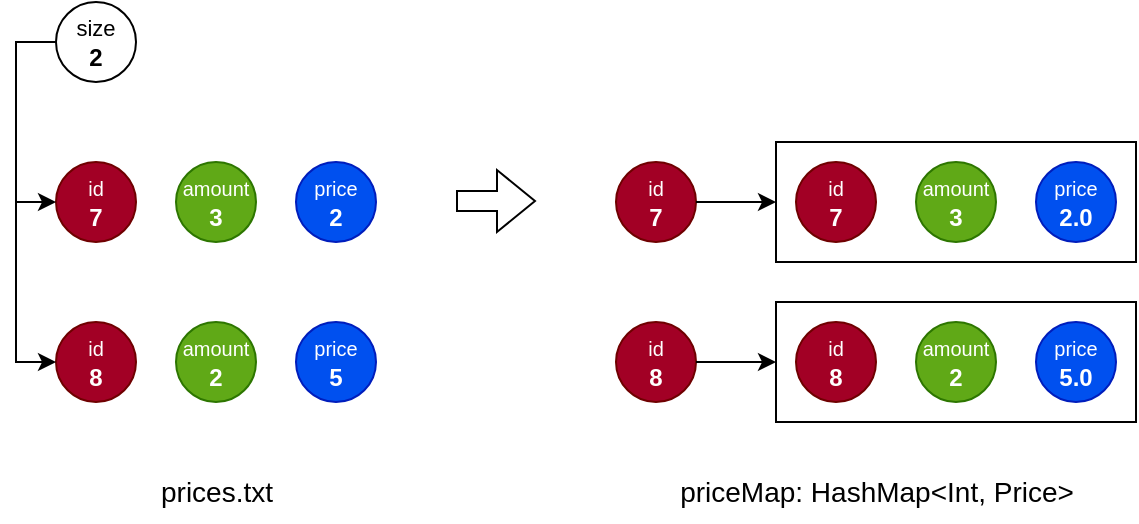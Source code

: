 <mxfile version="21.2.1" type="device" pages="4">
  <diagram name="data_price" id="ktuU488aBa58X60uyQGt">
    <mxGraphModel dx="1434" dy="782" grid="1" gridSize="10" guides="1" tooltips="1" connect="1" arrows="1" fold="1" page="1" pageScale="1" pageWidth="640" pageHeight="340" math="0" shadow="0">
      <root>
        <mxCell id="0" />
        <mxCell id="1" parent="0" />
        <mxCell id="d1JnCKLSdPA7jmVFw5RB-29" value="" style="shape=flexArrow;endArrow=classic;html=1;rounded=0;" parent="1" edge="1">
          <mxGeometry width="50" height="50" relative="1" as="geometry">
            <mxPoint x="260" y="139.5" as="sourcePoint" />
            <mxPoint x="300" y="139.5" as="targetPoint" />
          </mxGeometry>
        </mxCell>
        <mxCell id="d1JnCKLSdPA7jmVFw5RB-32" value="prices.txt" style="text;html=1;align=center;verticalAlign=middle;resizable=0;points=[];autosize=1;strokeColor=none;fillColor=none;fontSize=14;" parent="1" vertex="1">
          <mxGeometry x="100" y="270" width="80" height="30" as="geometry" />
        </mxCell>
        <mxCell id="d1JnCKLSdPA7jmVFw5RB-33" value="priceMap: HashMap&amp;lt;Int, Price&amp;gt;" style="text;html=1;align=center;verticalAlign=middle;resizable=0;points=[];autosize=1;strokeColor=none;fillColor=none;fontSize=14;" parent="1" vertex="1">
          <mxGeometry x="360" y="270" width="220" height="30" as="geometry" />
        </mxCell>
        <mxCell id="o7D54mXty5zAAWm323ZY-1" value="" style="group" parent="1" vertex="1" connectable="0">
          <mxGeometry x="60" y="40" width="160" height="200" as="geometry" />
        </mxCell>
        <mxCell id="d1JnCKLSdPA7jmVFw5RB-1" value="&lt;span style=&quot;font-weight: normal;&quot;&gt;&lt;font style=&quot;font-size: 11px;&quot;&gt;size&lt;/font&gt;&lt;/span&gt;&lt;br&gt;2" style="ellipse;whiteSpace=wrap;html=1;aspect=fixed;fontStyle=1" parent="o7D54mXty5zAAWm323ZY-1" vertex="1">
          <mxGeometry width="40" height="40" as="geometry" />
        </mxCell>
        <mxCell id="d1JnCKLSdPA7jmVFw5RB-2" value="&lt;span style=&quot;font-weight: normal;&quot;&gt;&lt;font style=&quot;font-size: 10px;&quot;&gt;id&lt;/font&gt;&lt;/span&gt;&lt;br&gt;7" style="ellipse;whiteSpace=wrap;html=1;aspect=fixed;fontStyle=1;fillColor=#a20025;fontColor=#ffffff;strokeColor=#6F0000;" parent="o7D54mXty5zAAWm323ZY-1" vertex="1">
          <mxGeometry y="80" width="40" height="40" as="geometry" />
        </mxCell>
        <mxCell id="d1JnCKLSdPA7jmVFw5RB-10" style="edgeStyle=orthogonalEdgeStyle;rounded=0;orthogonalLoop=1;jettySize=auto;html=1;exitX=0;exitY=0.5;exitDx=0;exitDy=0;entryX=0;entryY=0.5;entryDx=0;entryDy=0;" parent="o7D54mXty5zAAWm323ZY-1" source="d1JnCKLSdPA7jmVFw5RB-1" target="d1JnCKLSdPA7jmVFw5RB-2" edge="1">
          <mxGeometry relative="1" as="geometry" />
        </mxCell>
        <mxCell id="d1JnCKLSdPA7jmVFw5RB-3" value="&lt;span style=&quot;font-weight: normal;&quot;&gt;&lt;font style=&quot;font-size: 10px;&quot;&gt;amount&lt;/font&gt;&lt;/span&gt;&lt;br&gt;3" style="ellipse;whiteSpace=wrap;html=1;aspect=fixed;fontStyle=1;fillColor=#60a917;fontColor=#ffffff;strokeColor=#2D7600;" parent="o7D54mXty5zAAWm323ZY-1" vertex="1">
          <mxGeometry x="60" y="80" width="40" height="40" as="geometry" />
        </mxCell>
        <mxCell id="d1JnCKLSdPA7jmVFw5RB-4" value="&lt;font style=&quot;font-weight: normal; font-size: 10px;&quot;&gt;price&lt;/font&gt;&lt;br&gt;2" style="ellipse;whiteSpace=wrap;html=1;aspect=fixed;fontStyle=1;fillColor=#0050ef;fontColor=#ffffff;strokeColor=#001DBC;" parent="o7D54mXty5zAAWm323ZY-1" vertex="1">
          <mxGeometry x="120" y="80" width="40" height="40" as="geometry" />
        </mxCell>
        <mxCell id="d1JnCKLSdPA7jmVFw5RB-5" value="&lt;font style=&quot;font-weight: normal; font-size: 10px;&quot;&gt;id&lt;/font&gt;&lt;br&gt;8" style="ellipse;whiteSpace=wrap;html=1;aspect=fixed;fontStyle=1;fillColor=#a20025;fontColor=#ffffff;strokeColor=#6F0000;" parent="o7D54mXty5zAAWm323ZY-1" vertex="1">
          <mxGeometry y="160" width="40" height="40" as="geometry" />
        </mxCell>
        <mxCell id="d1JnCKLSdPA7jmVFw5RB-9" style="edgeStyle=orthogonalEdgeStyle;rounded=0;orthogonalLoop=1;jettySize=auto;html=1;exitX=0;exitY=0.5;exitDx=0;exitDy=0;entryX=0;entryY=0.5;entryDx=0;entryDy=0;" parent="o7D54mXty5zAAWm323ZY-1" source="d1JnCKLSdPA7jmVFw5RB-1" target="d1JnCKLSdPA7jmVFw5RB-5" edge="1">
          <mxGeometry relative="1" as="geometry" />
        </mxCell>
        <mxCell id="d1JnCKLSdPA7jmVFw5RB-6" value="&lt;font style=&quot;font-weight: normal; font-size: 10px;&quot;&gt;amount&lt;/font&gt;&lt;br&gt;2" style="ellipse;whiteSpace=wrap;html=1;aspect=fixed;fontStyle=1;fillColor=#60a917;fontColor=#ffffff;strokeColor=#2D7600;" parent="o7D54mXty5zAAWm323ZY-1" vertex="1">
          <mxGeometry x="60" y="160" width="40" height="40" as="geometry" />
        </mxCell>
        <mxCell id="d1JnCKLSdPA7jmVFw5RB-7" value="&lt;font style=&quot;font-weight: normal; font-size: 10px;&quot;&gt;price&lt;/font&gt;&lt;br&gt;5" style="ellipse;whiteSpace=wrap;html=1;aspect=fixed;fontStyle=1;fillColor=#0050ef;fontColor=#ffffff;strokeColor=#001DBC;" parent="o7D54mXty5zAAWm323ZY-1" vertex="1">
          <mxGeometry x="120" y="160" width="40" height="40" as="geometry" />
        </mxCell>
        <mxCell id="o7D54mXty5zAAWm323ZY-2" value="" style="group" parent="1" vertex="1" connectable="0">
          <mxGeometry x="340" y="110" width="260" height="140" as="geometry" />
        </mxCell>
        <mxCell id="d1JnCKLSdPA7jmVFw5RB-11" value="&lt;font style=&quot;font-weight: normal; font-size: 10px;&quot;&gt;id&lt;/font&gt;&lt;br&gt;7" style="ellipse;whiteSpace=wrap;html=1;aspect=fixed;fontStyle=1;fillColor=#a20025;fontColor=#ffffff;strokeColor=#6F0000;" parent="o7D54mXty5zAAWm323ZY-2" vertex="1">
          <mxGeometry y="10" width="40" height="40" as="geometry" />
        </mxCell>
        <mxCell id="d1JnCKLSdPA7jmVFw5RB-12" value="&lt;font style=&quot;font-weight: normal; font-size: 10px;&quot;&gt;id&lt;/font&gt;&lt;br&gt;8" style="ellipse;whiteSpace=wrap;html=1;aspect=fixed;fontStyle=1;fillColor=#a20025;fontColor=#ffffff;strokeColor=#6F0000;" parent="o7D54mXty5zAAWm323ZY-2" vertex="1">
          <mxGeometry y="90" width="40" height="40" as="geometry" />
        </mxCell>
        <mxCell id="d1JnCKLSdPA7jmVFw5RB-26" value="" style="group" parent="o7D54mXty5zAAWm323ZY-2" vertex="1" connectable="0">
          <mxGeometry x="80" width="180" height="60" as="geometry" />
        </mxCell>
        <mxCell id="d1JnCKLSdPA7jmVFw5RB-24" value="" style="rounded=0;whiteSpace=wrap;html=1;" parent="d1JnCKLSdPA7jmVFw5RB-26" vertex="1">
          <mxGeometry width="180" height="60" as="geometry" />
        </mxCell>
        <mxCell id="d1JnCKLSdPA7jmVFw5RB-13" value="&lt;font style=&quot;font-weight: normal; font-size: 10px;&quot;&gt;id&lt;/font&gt;&lt;br&gt;7" style="ellipse;whiteSpace=wrap;html=1;aspect=fixed;fontStyle=1;fillColor=#a20025;fontColor=#ffffff;strokeColor=#6F0000;" parent="d1JnCKLSdPA7jmVFw5RB-26" vertex="1">
          <mxGeometry x="10" y="10" width="40" height="40" as="geometry" />
        </mxCell>
        <mxCell id="d1JnCKLSdPA7jmVFw5RB-15" value="&lt;font style=&quot;font-weight: normal; font-size: 10px;&quot;&gt;amount&lt;/font&gt;&lt;br&gt;3" style="ellipse;whiteSpace=wrap;html=1;aspect=fixed;fontStyle=1;fillColor=#60a917;fontColor=#ffffff;strokeColor=#2D7600;" parent="d1JnCKLSdPA7jmVFw5RB-26" vertex="1">
          <mxGeometry x="70" y="10" width="40" height="40" as="geometry" />
        </mxCell>
        <mxCell id="d1JnCKLSdPA7jmVFw5RB-16" value="&lt;font style=&quot;font-weight: normal; font-size: 10px;&quot;&gt;price&lt;/font&gt;&lt;br&gt;2.0" style="ellipse;whiteSpace=wrap;html=1;aspect=fixed;fontStyle=1;fillColor=#0050ef;fontColor=#ffffff;strokeColor=#001DBC;" parent="d1JnCKLSdPA7jmVFw5RB-26" vertex="1">
          <mxGeometry x="130" y="10" width="40" height="40" as="geometry" />
        </mxCell>
        <mxCell id="d1JnCKLSdPA7jmVFw5RB-30" style="edgeStyle=orthogonalEdgeStyle;rounded=0;orthogonalLoop=1;jettySize=auto;html=1;exitX=1;exitY=0.5;exitDx=0;exitDy=0;entryX=0;entryY=0.5;entryDx=0;entryDy=0;" parent="o7D54mXty5zAAWm323ZY-2" source="d1JnCKLSdPA7jmVFw5RB-11" target="d1JnCKLSdPA7jmVFw5RB-24" edge="1">
          <mxGeometry relative="1" as="geometry" />
        </mxCell>
        <mxCell id="d1JnCKLSdPA7jmVFw5RB-27" value="" style="group" parent="o7D54mXty5zAAWm323ZY-2" vertex="1" connectable="0">
          <mxGeometry x="80" y="80" width="180" height="60" as="geometry" />
        </mxCell>
        <mxCell id="d1JnCKLSdPA7jmVFw5RB-25" value="" style="rounded=0;whiteSpace=wrap;html=1;" parent="d1JnCKLSdPA7jmVFw5RB-27" vertex="1">
          <mxGeometry width="180" height="60" as="geometry" />
        </mxCell>
        <mxCell id="d1JnCKLSdPA7jmVFw5RB-14" value="&lt;font style=&quot;font-weight: normal; font-size: 10px;&quot;&gt;id&lt;/font&gt;&lt;br&gt;8" style="ellipse;whiteSpace=wrap;html=1;aspect=fixed;fontStyle=1;fillColor=#a20025;fontColor=#ffffff;strokeColor=#6F0000;" parent="d1JnCKLSdPA7jmVFw5RB-27" vertex="1">
          <mxGeometry x="10" y="10" width="40" height="40" as="geometry" />
        </mxCell>
        <mxCell id="d1JnCKLSdPA7jmVFw5RB-17" value="&lt;font style=&quot;font-weight: normal; font-size: 10px;&quot;&gt;amount&lt;/font&gt;&lt;br&gt;2" style="ellipse;whiteSpace=wrap;html=1;aspect=fixed;fontStyle=1;fillColor=#60a917;fontColor=#ffffff;strokeColor=#2D7600;" parent="d1JnCKLSdPA7jmVFw5RB-27" vertex="1">
          <mxGeometry x="70" y="10" width="40" height="40" as="geometry" />
        </mxCell>
        <mxCell id="d1JnCKLSdPA7jmVFw5RB-18" value="&lt;font style=&quot;font-weight: normal; font-size: 10px;&quot;&gt;price&lt;/font&gt;&lt;br&gt;5.0" style="ellipse;whiteSpace=wrap;html=1;aspect=fixed;fontStyle=1;fillColor=#0050ef;fontColor=#ffffff;strokeColor=#001DBC;" parent="d1JnCKLSdPA7jmVFw5RB-27" vertex="1">
          <mxGeometry x="130" y="10" width="40" height="40" as="geometry" />
        </mxCell>
        <mxCell id="d1JnCKLSdPA7jmVFw5RB-31" style="edgeStyle=orthogonalEdgeStyle;rounded=0;orthogonalLoop=1;jettySize=auto;html=1;exitX=1;exitY=0.5;exitDx=0;exitDy=0;entryX=0;entryY=0.5;entryDx=0;entryDy=0;" parent="o7D54mXty5zAAWm323ZY-2" source="d1JnCKLSdPA7jmVFw5RB-12" target="d1JnCKLSdPA7jmVFw5RB-25" edge="1">
          <mxGeometry relative="1" as="geometry" />
        </mxCell>
      </root>
    </mxGraphModel>
  </diagram>
  <diagram name="data_promotion" id="5gNw0e3fO2MTQNwztsor">
    <mxGraphModel dx="1434" dy="782" grid="1" gridSize="10" guides="1" tooltips="1" connect="1" arrows="1" fold="1" page="1" pageScale="1" pageWidth="960" pageHeight="390" math="0" shadow="0">
      <root>
        <mxCell id="ZXGNAjsmb9mcJ5op5P8p-0" />
        <mxCell id="ZXGNAjsmb9mcJ5op5P8p-1" parent="ZXGNAjsmb9mcJ5op5P8p-0" />
        <mxCell id="ZXGNAjsmb9mcJ5op5P8p-2" value="" style="shape=flexArrow;endArrow=classic;html=1;rounded=0;" parent="ZXGNAjsmb9mcJ5op5P8p-1" edge="1">
          <mxGeometry width="50" height="50" relative="1" as="geometry">
            <mxPoint x="440" y="159.66" as="sourcePoint" />
            <mxPoint x="480" y="159.66" as="targetPoint" />
          </mxGeometry>
        </mxCell>
        <mxCell id="ZXGNAjsmb9mcJ5op5P8p-3" value="promotions.txt" style="text;html=1;align=center;verticalAlign=middle;resizable=0;points=[];autosize=1;strokeColor=none;fillColor=none;fontSize=14;" parent="ZXGNAjsmb9mcJ5op5P8p-1" vertex="1">
          <mxGeometry x="175" y="320" width="110" height="30" as="geometry" />
        </mxCell>
        <mxCell id="ZXGNAjsmb9mcJ5op5P8p-4" value="promotionMultimap: TreeMultimap&amp;lt;Double, Promotion&amp;gt;" style="text;html=1;align=center;verticalAlign=middle;resizable=0;points=[];autosize=1;strokeColor=none;fillColor=none;fontSize=14;" parent="ZXGNAjsmb9mcJ5op5P8p-1" vertex="1">
          <mxGeometry x="535" y="320" width="370" height="30" as="geometry" />
        </mxCell>
        <mxCell id="mmqLgXHeIvK3jUwNKQD5-0" value="" style="group" parent="ZXGNAjsmb9mcJ5op5P8p-1" vertex="1" connectable="0">
          <mxGeometry x="60" y="40" width="340" height="240" as="geometry" />
        </mxCell>
        <mxCell id="ZXGNAjsmb9mcJ5op5P8p-6" value="&lt;span style=&quot;font-weight: normal;&quot;&gt;&lt;font style=&quot;font-size: 10px;&quot;&gt;size&lt;/font&gt;&lt;/span&gt;&lt;br&gt;2" style="ellipse;whiteSpace=wrap;html=1;aspect=fixed;fontStyle=1" parent="mmqLgXHeIvK3jUwNKQD5-0" vertex="1">
          <mxGeometry width="40" height="40" as="geometry" />
        </mxCell>
        <mxCell id="ZXGNAjsmb9mcJ5op5P8p-7" value="&lt;span style=&quot;font-weight: 400;&quot;&gt;&lt;font style=&quot;font-size: 10px;&quot;&gt;size&lt;/font&gt;&lt;/span&gt;&lt;br&gt;1" style="ellipse;whiteSpace=wrap;html=1;aspect=fixed;fontStyle=1" parent="mmqLgXHeIvK3jUwNKQD5-0" vertex="1">
          <mxGeometry y="100" width="40" height="40" as="geometry" />
        </mxCell>
        <mxCell id="ZXGNAjsmb9mcJ5op5P8p-8" style="edgeStyle=orthogonalEdgeStyle;rounded=0;orthogonalLoop=1;jettySize=auto;html=1;exitX=0;exitY=0.5;exitDx=0;exitDy=0;entryX=0;entryY=0.5;entryDx=0;entryDy=0;" parent="mmqLgXHeIvK3jUwNKQD5-0" source="ZXGNAjsmb9mcJ5op5P8p-6" target="ZXGNAjsmb9mcJ5op5P8p-7" edge="1">
          <mxGeometry relative="1" as="geometry" />
        </mxCell>
        <mxCell id="ZXGNAjsmb9mcJ5op5P8p-9" value="&lt;span style=&quot;font-weight: normal;&quot;&gt;&lt;font style=&quot;font-size: 10px;&quot;&gt;id&lt;/font&gt;&lt;/span&gt;&lt;br&gt;7" style="ellipse;whiteSpace=wrap;html=1;aspect=fixed;fontStyle=1;fillColor=#a20025;fontColor=#ffffff;strokeColor=#6F0000;" parent="mmqLgXHeIvK3jUwNKQD5-0" vertex="1">
          <mxGeometry x="60" y="100" width="40" height="40" as="geometry" />
        </mxCell>
        <mxCell id="18ElgGx3Zl_cGFaviyh4-3" style="edgeStyle=orthogonalEdgeStyle;rounded=0;orthogonalLoop=1;jettySize=auto;html=1;exitX=0.5;exitY=0;exitDx=0;exitDy=0;entryX=0.5;entryY=0;entryDx=0;entryDy=0;" parent="mmqLgXHeIvK3jUwNKQD5-0" source="ZXGNAjsmb9mcJ5op5P8p-7" target="ZXGNAjsmb9mcJ5op5P8p-9" edge="1">
          <mxGeometry relative="1" as="geometry">
            <Array as="points">
              <mxPoint x="20" y="60" />
              <mxPoint x="110" y="60" />
              <mxPoint x="110" y="80" />
              <mxPoint x="80" y="80" />
            </Array>
          </mxGeometry>
        </mxCell>
        <mxCell id="ZXGNAjsmb9mcJ5op5P8p-10" value="&lt;font style=&quot;font-weight: normal; font-size: 10px;&quot;&gt;amount&lt;/font&gt;&lt;br&gt;3" style="ellipse;whiteSpace=wrap;html=1;aspect=fixed;fontStyle=1;fillColor=#60a917;fontColor=#ffffff;strokeColor=#2D7600;" parent="mmqLgXHeIvK3jUwNKQD5-0" vertex="1">
          <mxGeometry x="120" y="100" width="40" height="40" as="geometry" />
        </mxCell>
        <mxCell id="ZXGNAjsmb9mcJ5op5P8p-11" value="&lt;span style=&quot;font-weight: normal;&quot;&gt;&lt;font style=&quot;font-size: 10px;&quot;&gt;size&lt;/font&gt;&lt;/span&gt;&lt;br&gt;2" style="ellipse;whiteSpace=wrap;html=1;aspect=fixed;fontStyle=1" parent="mmqLgXHeIvK3jUwNKQD5-0" vertex="1">
          <mxGeometry y="200" width="40" height="40" as="geometry" />
        </mxCell>
        <mxCell id="18ElgGx3Zl_cGFaviyh4-4" style="edgeStyle=orthogonalEdgeStyle;rounded=0;orthogonalLoop=1;jettySize=auto;html=1;exitX=0.5;exitY=0;exitDx=0;exitDy=0;entryX=0.5;entryY=0;entryDx=0;entryDy=0;" parent="mmqLgXHeIvK3jUwNKQD5-0" source="ZXGNAjsmb9mcJ5op5P8p-7" target="ZXGNAjsmb9mcJ5op5P8p-10" edge="1">
          <mxGeometry relative="1" as="geometry">
            <Array as="points">
              <mxPoint x="20" y="60" />
              <mxPoint x="110" y="60" />
              <mxPoint x="110" y="80" />
              <mxPoint x="140" y="80" />
            </Array>
          </mxGeometry>
        </mxCell>
        <mxCell id="ZXGNAjsmb9mcJ5op5P8p-12" style="edgeStyle=orthogonalEdgeStyle;rounded=0;orthogonalLoop=1;jettySize=auto;html=1;exitX=0;exitY=0.5;exitDx=0;exitDy=0;entryX=0;entryY=0.5;entryDx=0;entryDy=0;" parent="mmqLgXHeIvK3jUwNKQD5-0" source="ZXGNAjsmb9mcJ5op5P8p-6" target="ZXGNAjsmb9mcJ5op5P8p-11" edge="1">
          <mxGeometry relative="1" as="geometry" />
        </mxCell>
        <mxCell id="ZXGNAjsmb9mcJ5op5P8p-13" value="&lt;font style=&quot;font-weight: normal; font-size: 10px;&quot;&gt;id&lt;/font&gt;&lt;br&gt;7" style="ellipse;whiteSpace=wrap;html=1;aspect=fixed;fontStyle=1;fillColor=#a20025;fontColor=#ffffff;strokeColor=#6F0000;" parent="mmqLgXHeIvK3jUwNKQD5-0" vertex="1">
          <mxGeometry x="60" y="200" width="40" height="40" as="geometry" />
        </mxCell>
        <mxCell id="36zZFPOLEqC7FODNwq5A-3" style="edgeStyle=orthogonalEdgeStyle;rounded=0;orthogonalLoop=1;jettySize=auto;html=1;exitX=0.5;exitY=0;exitDx=0;exitDy=0;entryX=0.5;entryY=0;entryDx=0;entryDy=0;" parent="mmqLgXHeIvK3jUwNKQD5-0" source="ZXGNAjsmb9mcJ5op5P8p-11" target="ZXGNAjsmb9mcJ5op5P8p-13" edge="1">
          <mxGeometry relative="1" as="geometry">
            <Array as="points">
              <mxPoint x="20" y="160" />
              <mxPoint x="110" y="160" />
              <mxPoint x="110" y="180" />
              <mxPoint x="80" y="180" />
            </Array>
          </mxGeometry>
        </mxCell>
        <mxCell id="ZXGNAjsmb9mcJ5op5P8p-14" value="&lt;font style=&quot;font-weight: normal; font-size: 10px;&quot;&gt;amount&lt;/font&gt;&lt;br&gt;1" style="ellipse;whiteSpace=wrap;html=1;aspect=fixed;fontStyle=1;fillColor=#60a917;fontColor=#ffffff;strokeColor=#2D7600;" parent="mmqLgXHeIvK3jUwNKQD5-0" vertex="1">
          <mxGeometry x="120" y="200" width="40" height="40" as="geometry" />
        </mxCell>
        <mxCell id="36zZFPOLEqC7FODNwq5A-4" style="edgeStyle=orthogonalEdgeStyle;rounded=0;orthogonalLoop=1;jettySize=auto;html=1;exitX=0.5;exitY=0;exitDx=0;exitDy=0;entryX=0.5;entryY=0;entryDx=0;entryDy=0;" parent="mmqLgXHeIvK3jUwNKQD5-0" source="ZXGNAjsmb9mcJ5op5P8p-11" target="ZXGNAjsmb9mcJ5op5P8p-14" edge="1">
          <mxGeometry relative="1" as="geometry">
            <Array as="points">
              <mxPoint x="20" y="160" />
              <mxPoint x="110" y="160" />
              <mxPoint x="110" y="180" />
              <mxPoint x="140" y="180" />
            </Array>
          </mxGeometry>
        </mxCell>
        <mxCell id="18ElgGx3Zl_cGFaviyh4-0" value="&lt;span style=&quot;font-weight: 400;&quot;&gt;&lt;font style=&quot;font-size: 10px;&quot;&gt;price&lt;/font&gt;&lt;/span&gt;&lt;br&gt;5" style="ellipse;whiteSpace=wrap;html=1;aspect=fixed;fontStyle=1;fillColor=#0050ef;fontColor=#ffffff;strokeColor=#001DBC;" parent="mmqLgXHeIvK3jUwNKQD5-0" vertex="1">
          <mxGeometry x="180" y="100" width="40" height="40" as="geometry" />
        </mxCell>
        <mxCell id="36zZFPOLEqC7FODNwq5A-0" value="&lt;font style=&quot;font-weight: normal; font-size: 10px;&quot;&gt;id&lt;/font&gt;&lt;br&gt;8" style="ellipse;whiteSpace=wrap;html=1;aspect=fixed;fontStyle=1;fillColor=#a20025;fontColor=#ffffff;strokeColor=#6F0000;" parent="mmqLgXHeIvK3jUwNKQD5-0" vertex="1">
          <mxGeometry x="180" y="200" width="40" height="40" as="geometry" />
        </mxCell>
        <mxCell id="36zZFPOLEqC7FODNwq5A-1" value="&lt;font style=&quot;font-weight: normal; font-size: 10px;&quot;&gt;amount&lt;/font&gt;&lt;br&gt;2" style="ellipse;whiteSpace=wrap;html=1;aspect=fixed;fontStyle=1;fillColor=#60a917;fontColor=#ffffff;strokeColor=#2D7600;" parent="mmqLgXHeIvK3jUwNKQD5-0" vertex="1">
          <mxGeometry x="240" y="200" width="40" height="40" as="geometry" />
        </mxCell>
        <mxCell id="36zZFPOLEqC7FODNwq5A-2" value="&lt;span style=&quot;font-weight: 400;&quot;&gt;&lt;font style=&quot;font-size: 10px;&quot;&gt;price&lt;/font&gt;&lt;/span&gt;&lt;br&gt;10" style="ellipse;whiteSpace=wrap;html=1;aspect=fixed;fontStyle=1;fillColor=#0050ef;fontColor=#ffffff;strokeColor=#001DBC;" parent="mmqLgXHeIvK3jUwNKQD5-0" vertex="1">
          <mxGeometry x="300" y="200" width="40" height="40" as="geometry" />
        </mxCell>
        <mxCell id="36zZFPOLEqC7FODNwq5A-5" style="edgeStyle=orthogonalEdgeStyle;rounded=0;orthogonalLoop=1;jettySize=auto;html=1;exitX=0.5;exitY=0;exitDx=0;exitDy=0;entryX=0.5;entryY=0;entryDx=0;entryDy=0;" parent="mmqLgXHeIvK3jUwNKQD5-0" source="ZXGNAjsmb9mcJ5op5P8p-11" target="36zZFPOLEqC7FODNwq5A-0" edge="1">
          <mxGeometry relative="1" as="geometry">
            <Array as="points">
              <mxPoint x="20" y="160" />
              <mxPoint x="230" y="160" />
              <mxPoint x="230" y="180" />
              <mxPoint x="200" y="180" />
            </Array>
          </mxGeometry>
        </mxCell>
        <mxCell id="36zZFPOLEqC7FODNwq5A-6" style="edgeStyle=orthogonalEdgeStyle;rounded=0;orthogonalLoop=1;jettySize=auto;html=1;exitX=0.5;exitY=0;exitDx=0;exitDy=0;entryX=0.5;entryY=0;entryDx=0;entryDy=0;" parent="mmqLgXHeIvK3jUwNKQD5-0" source="ZXGNAjsmb9mcJ5op5P8p-11" target="36zZFPOLEqC7FODNwq5A-1" edge="1">
          <mxGeometry relative="1" as="geometry">
            <Array as="points">
              <mxPoint x="20" y="160" />
              <mxPoint x="230" y="160" />
              <mxPoint x="230" y="180" />
              <mxPoint x="260" y="180" />
            </Array>
          </mxGeometry>
        </mxCell>
        <mxCell id="ZXGNAjsmb9mcJ5op5P8p-16" value="&lt;font style=&quot;font-weight: normal; font-size: 10px;&quot;&gt;saving&lt;/font&gt;&lt;br&gt;1.0" style="ellipse;whiteSpace=wrap;html=1;aspect=fixed;fontStyle=1" parent="ZXGNAjsmb9mcJ5op5P8p-1" vertex="1">
          <mxGeometry x="520" y="140" width="40" height="40" as="geometry" />
        </mxCell>
        <mxCell id="8q19BwI4eLJzkk525Oy5-0" value="&lt;font style=&quot;font-weight: normal; font-size: 10px;&quot;&gt;saving&lt;/font&gt;&lt;br&gt;2.0" style="ellipse;whiteSpace=wrap;html=1;aspect=fixed;fontStyle=1" parent="ZXGNAjsmb9mcJ5op5P8p-1" vertex="1">
          <mxGeometry x="520" y="240" width="40" height="40" as="geometry" />
        </mxCell>
        <mxCell id="An-kihJcrn35ckypVXe--0" value="" style="group" parent="ZXGNAjsmb9mcJ5op5P8p-1" vertex="1" connectable="0">
          <mxGeometry x="600" y="220" width="320" height="80" as="geometry" />
        </mxCell>
        <mxCell id="8q19BwI4eLJzkk525Oy5-2" value="" style="rounded=0;whiteSpace=wrap;html=1;" parent="An-kihJcrn35ckypVXe--0" vertex="1">
          <mxGeometry width="320" height="80" as="geometry" />
        </mxCell>
        <mxCell id="k2IO9pV1wc7tD20upI9n-4" value="" style="group" parent="An-kihJcrn35ckypVXe--0" vertex="1" connectable="0">
          <mxGeometry x="10" y="10" width="110" height="60" as="geometry" />
        </mxCell>
        <mxCell id="ZXGNAjsmb9mcJ5op5P8p-25" value="" style="rounded=0;whiteSpace=wrap;html=1;" parent="k2IO9pV1wc7tD20upI9n-4" vertex="1">
          <mxGeometry width="110" height="60" as="geometry" />
        </mxCell>
        <mxCell id="TpoTvroqVTLptIDHcX7W-0" value="&lt;font style=&quot;font-weight: normal; font-size: 10px;&quot;&gt;id&lt;/font&gt;&lt;br&gt;7" style="ellipse;whiteSpace=wrap;html=1;aspect=fixed;fontStyle=1;fillColor=#a20025;fontColor=#ffffff;strokeColor=#6F0000;" parent="k2IO9pV1wc7tD20upI9n-4" vertex="1">
          <mxGeometry x="10" y="10" width="40" height="40" as="geometry" />
        </mxCell>
        <mxCell id="TpoTvroqVTLptIDHcX7W-1" value="&lt;font style=&quot;font-weight: normal; font-size: 10px;&quot;&gt;amount&lt;/font&gt;&lt;br&gt;1" style="ellipse;whiteSpace=wrap;html=1;aspect=fixed;fontStyle=1;fillColor=#60a917;fontColor=#ffffff;strokeColor=#2D7600;" parent="k2IO9pV1wc7tD20upI9n-4" vertex="1">
          <mxGeometry x="60" y="10" width="40" height="40" as="geometry" />
        </mxCell>
        <mxCell id="k2IO9pV1wc7tD20upI9n-5" value="" style="group" parent="An-kihJcrn35ckypVXe--0" vertex="1" connectable="0">
          <mxGeometry x="140" y="10" width="110" height="60" as="geometry" />
        </mxCell>
        <mxCell id="k2IO9pV1wc7tD20upI9n-6" value="" style="rounded=0;whiteSpace=wrap;html=1;" parent="k2IO9pV1wc7tD20upI9n-5" vertex="1">
          <mxGeometry width="110" height="60" as="geometry" />
        </mxCell>
        <mxCell id="k2IO9pV1wc7tD20upI9n-7" value="&lt;font style=&quot;font-weight: normal; font-size: 10px;&quot;&gt;id&lt;/font&gt;&lt;br&gt;8" style="ellipse;whiteSpace=wrap;html=1;aspect=fixed;fontStyle=1;fillColor=#a20025;fontColor=#ffffff;strokeColor=#6F0000;" parent="k2IO9pV1wc7tD20upI9n-5" vertex="1">
          <mxGeometry x="10" y="10" width="40" height="40" as="geometry" />
        </mxCell>
        <mxCell id="k2IO9pV1wc7tD20upI9n-8" value="&lt;font style=&quot;font-weight: normal; font-size: 10px;&quot;&gt;amount&lt;/font&gt;&lt;br&gt;2" style="ellipse;whiteSpace=wrap;html=1;aspect=fixed;fontStyle=1;fillColor=#60a917;fontColor=#ffffff;strokeColor=#2D7600;" parent="k2IO9pV1wc7tD20upI9n-5" vertex="1">
          <mxGeometry x="60" y="10" width="40" height="40" as="geometry" />
        </mxCell>
        <mxCell id="k2IO9pV1wc7tD20upI9n-10" style="edgeStyle=orthogonalEdgeStyle;rounded=0;orthogonalLoop=1;jettySize=auto;html=1;exitX=1;exitY=0.5;exitDx=0;exitDy=0;entryX=0;entryY=0.5;entryDx=0;entryDy=0;" parent="An-kihJcrn35ckypVXe--0" source="ZXGNAjsmb9mcJ5op5P8p-25" target="k2IO9pV1wc7tD20upI9n-6" edge="1">
          <mxGeometry relative="1" as="geometry" />
        </mxCell>
        <mxCell id="8q19BwI4eLJzkk525Oy5-6" value="&lt;font style=&quot;font-weight: normal; font-size: 10px;&quot;&gt;price&lt;/font&gt;&lt;br&gt;10.0" style="ellipse;whiteSpace=wrap;html=1;aspect=fixed;fontStyle=1;fillColor=#0050ef;fontColor=#ffffff;strokeColor=#001DBC;" parent="An-kihJcrn35ckypVXe--0" vertex="1">
          <mxGeometry x="270" y="20" width="40" height="40" as="geometry" />
        </mxCell>
        <mxCell id="An-kihJcrn35ckypVXe--1" style="edgeStyle=orthogonalEdgeStyle;rounded=0;orthogonalLoop=1;jettySize=auto;html=1;exitX=1;exitY=0.5;exitDx=0;exitDy=0;entryX=0;entryY=0.5;entryDx=0;entryDy=0;" parent="ZXGNAjsmb9mcJ5op5P8p-1" source="8q19BwI4eLJzkk525Oy5-0" target="8q19BwI4eLJzkk525Oy5-2" edge="1">
          <mxGeometry relative="1" as="geometry" />
        </mxCell>
        <mxCell id="An-kihJcrn35ckypVXe--3" value="" style="group" parent="ZXGNAjsmb9mcJ5op5P8p-1" vertex="1" connectable="0">
          <mxGeometry x="600" y="120" width="320" height="80" as="geometry" />
        </mxCell>
        <mxCell id="An-kihJcrn35ckypVXe--4" value="" style="rounded=0;whiteSpace=wrap;html=1;" parent="An-kihJcrn35ckypVXe--3" vertex="1">
          <mxGeometry width="320" height="80" as="geometry" />
        </mxCell>
        <mxCell id="An-kihJcrn35ckypVXe--5" value="" style="group" parent="An-kihJcrn35ckypVXe--3" vertex="1" connectable="0">
          <mxGeometry x="10" y="10" width="110" height="60" as="geometry" />
        </mxCell>
        <mxCell id="An-kihJcrn35ckypVXe--6" value="" style="rounded=0;whiteSpace=wrap;html=1;" parent="An-kihJcrn35ckypVXe--5" vertex="1">
          <mxGeometry width="110" height="60" as="geometry" />
        </mxCell>
        <mxCell id="An-kihJcrn35ckypVXe--7" value="&lt;font style=&quot;font-weight: normal; font-size: 10px;&quot;&gt;id&lt;/font&gt;&lt;br&gt;7" style="ellipse;whiteSpace=wrap;html=1;aspect=fixed;fontStyle=1;fillColor=#a20025;fontColor=#ffffff;strokeColor=#6F0000;" parent="An-kihJcrn35ckypVXe--5" vertex="1">
          <mxGeometry x="10" y="10" width="40" height="40" as="geometry" />
        </mxCell>
        <mxCell id="An-kihJcrn35ckypVXe--8" value="&lt;font style=&quot;font-weight: normal; font-size: 10px;&quot;&gt;amount&lt;/font&gt;&lt;br&gt;3" style="ellipse;whiteSpace=wrap;html=1;aspect=fixed;fontStyle=1;fillColor=#60a917;fontColor=#ffffff;strokeColor=#2D7600;" parent="An-kihJcrn35ckypVXe--5" vertex="1">
          <mxGeometry x="60" y="10" width="40" height="40" as="geometry" />
        </mxCell>
        <mxCell id="An-kihJcrn35ckypVXe--14" value="&lt;font style=&quot;font-weight: normal; font-size: 10px;&quot;&gt;price&lt;/font&gt;&lt;br&gt;5.0" style="ellipse;whiteSpace=wrap;html=1;aspect=fixed;fontStyle=1;fillColor=#0050ef;fontColor=#ffffff;strokeColor=#001DBC;" parent="An-kihJcrn35ckypVXe--3" vertex="1">
          <mxGeometry x="270" y="20" width="40" height="40" as="geometry" />
        </mxCell>
        <mxCell id="ATVVfoowkvey0O51eHtS-0" style="edgeStyle=orthogonalEdgeStyle;rounded=0;orthogonalLoop=1;jettySize=auto;html=1;exitX=1;exitY=0.5;exitDx=0;exitDy=0;entryX=0;entryY=0.5;entryDx=0;entryDy=0;" parent="ZXGNAjsmb9mcJ5op5P8p-1" source="ZXGNAjsmb9mcJ5op5P8p-16" target="An-kihJcrn35ckypVXe--4" edge="1">
          <mxGeometry relative="1" as="geometry" />
        </mxCell>
        <mxCell id="3_8yuCNDH6JI5b8XOVMx-1" value="(3x2.0) - 5.0 =&lt;br&gt;(6.0) - 5.0 =" style="text;html=1;align=right;verticalAlign=middle;resizable=0;points=[];autosize=1;strokeColor=none;fillColor=none;fontSize=11;" parent="ZXGNAjsmb9mcJ5op5P8p-1" vertex="1">
          <mxGeometry x="470" y="100" width="90" height="40" as="geometry" />
        </mxCell>
        <mxCell id="3_8yuCNDH6JI5b8XOVMx-3" value="(1x2.0 + 2x5.0) - 10.0 =&lt;br&gt;(2.0 + 10.0) - 10.0 =" style="text;html=1;align=right;verticalAlign=middle;resizable=0;points=[];autosize=1;strokeColor=none;fillColor=none;fontSize=11;" parent="ZXGNAjsmb9mcJ5op5P8p-1" vertex="1">
          <mxGeometry x="420" y="200" width="140" height="40" as="geometry" />
        </mxCell>
      </root>
    </mxGraphModel>
  </diagram>
  <diagram name="algo_greedy" id="ShA64PbuUUFWpbki7htN">
    <mxGraphModel dx="1434" dy="782" grid="1" gridSize="10" guides="1" tooltips="1" connect="1" arrows="1" fold="1" page="1" pageScale="1" pageWidth="340" pageHeight="480" math="0" shadow="0">
      <root>
        <mxCell id="kW1B54EnBhv2tybxuVK7-0" />
        <mxCell id="kW1B54EnBhv2tybxuVK7-1" parent="kW1B54EnBhv2tybxuVK7-0" />
        <mxCell id="mn9b20Nn6fm7IiUMcih6-10" style="edgeStyle=orthogonalEdgeStyle;rounded=0;orthogonalLoop=1;jettySize=auto;html=1;exitX=0.5;exitY=1;exitDx=0;exitDy=0;entryX=0.5;entryY=0;entryDx=0;entryDy=0;" parent="kW1B54EnBhv2tybxuVK7-1" source="mn9b20Nn6fm7IiUMcih6-2" target="mn9b20Nn6fm7IiUMcih6-9" edge="1">
          <mxGeometry relative="1" as="geometry" />
        </mxCell>
        <mxCell id="mn9b20Nn6fm7IiUMcih6-2" value="Get next item" style="rounded=1;whiteSpace=wrap;html=1;fontSize=11;" parent="kW1B54EnBhv2tybxuVK7-1" vertex="1">
          <mxGeometry x="170" y="40" width="80" height="40" as="geometry" />
        </mxCell>
        <mxCell id="mn9b20Nn6fm7IiUMcih6-19" style="edgeStyle=orthogonalEdgeStyle;rounded=0;orthogonalLoop=1;jettySize=auto;html=1;exitX=1;exitY=0.5;exitDx=0;exitDy=0;entryX=0;entryY=0.5;entryDx=0;entryDy=0;" parent="kW1B54EnBhv2tybxuVK7-1" source="mn9b20Nn6fm7IiUMcih6-4" target="mn9b20Nn6fm7IiUMcih6-2" edge="1">
          <mxGeometry relative="1" as="geometry" />
        </mxCell>
        <mxCell id="mn9b20Nn6fm7IiUMcih6-4" value="Start" style="ellipse;whiteSpace=wrap;html=1;fontSize=11;" parent="kW1B54EnBhv2tybxuVK7-1" vertex="1">
          <mxGeometry x="40" y="40" width="80" height="40" as="geometry" />
        </mxCell>
        <mxCell id="mn9b20Nn6fm7IiUMcih6-7" value="yes" style="edgeStyle=orthogonalEdgeStyle;rounded=0;orthogonalLoop=1;jettySize=auto;html=1;exitX=1;exitY=0.5;exitDx=0;exitDy=0;entryX=1;entryY=0.5;entryDx=0;entryDy=0;" parent="kW1B54EnBhv2tybxuVK7-1" source="mn9b20Nn6fm7IiUMcih6-5" target="mn9b20Nn6fm7IiUMcih6-2" edge="1">
          <mxGeometry relative="1" as="geometry">
            <Array as="points">
              <mxPoint x="300" y="410" />
              <mxPoint x="300" y="60" />
            </Array>
          </mxGeometry>
        </mxCell>
        <mxCell id="mn9b20Nn6fm7IiUMcih6-21" value="no" style="edgeStyle=orthogonalEdgeStyle;rounded=0;orthogonalLoop=1;jettySize=auto;html=1;exitX=0;exitY=0.5;exitDx=0;exitDy=0;entryX=1;entryY=0.5;entryDx=0;entryDy=0;" parent="kW1B54EnBhv2tybxuVK7-1" source="mn9b20Nn6fm7IiUMcih6-5" target="mn9b20Nn6fm7IiUMcih6-20" edge="1">
          <mxGeometry relative="1" as="geometry" />
        </mxCell>
        <mxCell id="mn9b20Nn6fm7IiUMcih6-5" value="Any item left?" style="rhombus;whiteSpace=wrap;html=1;fontSize=11;fillColor=#6a00ff;fontColor=#ffffff;strokeColor=#3700CC;" parent="kW1B54EnBhv2tybxuVK7-1" vertex="1">
          <mxGeometry x="160" y="380" width="100" height="60" as="geometry" />
        </mxCell>
        <mxCell id="mn9b20Nn6fm7IiUMcih6-13" value="yes" style="edgeStyle=orthogonalEdgeStyle;rounded=0;orthogonalLoop=1;jettySize=auto;html=1;exitX=0.5;exitY=1;exitDx=0;exitDy=0;entryX=0.5;entryY=0;entryDx=0;entryDy=0;" parent="kW1B54EnBhv2tybxuVK7-1" source="mn9b20Nn6fm7IiUMcih6-9" target="mn9b20Nn6fm7IiUMcih6-12" edge="1">
          <mxGeometry relative="1" as="geometry" />
        </mxCell>
        <mxCell id="mn9b20Nn6fm7IiUMcih6-16" value="no" style="edgeStyle=orthogonalEdgeStyle;rounded=0;orthogonalLoop=1;jettySize=auto;html=1;exitX=0;exitY=0.5;exitDx=0;exitDy=0;entryX=0;entryY=0.5;entryDx=0;entryDy=0;" parent="kW1B54EnBhv2tybxuVK7-1" source="mn9b20Nn6fm7IiUMcih6-9" target="mn9b20Nn6fm7IiUMcih6-14" edge="1">
          <mxGeometry relative="1" as="geometry">
            <Array as="points">
              <mxPoint x="120" y="150" />
              <mxPoint x="120" y="320" />
            </Array>
          </mxGeometry>
        </mxCell>
        <mxCell id="mn9b20Nn6fm7IiUMcih6-9" value="Is there best&lt;br&gt;promotion?" style="rhombus;whiteSpace=wrap;html=1;fontSize=11;fillColor=#6a00ff;fontColor=#ffffff;strokeColor=#3700CC;" parent="kW1B54EnBhv2tybxuVK7-1" vertex="1">
          <mxGeometry x="160" y="120" width="100" height="60" as="geometry" />
        </mxCell>
        <mxCell id="mn9b20Nn6fm7IiUMcih6-15" style="edgeStyle=orthogonalEdgeStyle;rounded=0;orthogonalLoop=1;jettySize=auto;html=1;exitX=0.5;exitY=1;exitDx=0;exitDy=0;entryX=0.5;entryY=0;entryDx=0;entryDy=0;" parent="kW1B54EnBhv2tybxuVK7-1" source="mn9b20Nn6fm7IiUMcih6-12" target="mn9b20Nn6fm7IiUMcih6-14" edge="1">
          <mxGeometry relative="1" as="geometry" />
        </mxCell>
        <mxCell id="mn9b20Nn6fm7IiUMcih6-12" value="Use promotions" style="rounded=1;whiteSpace=wrap;html=1;fontSize=11;" parent="kW1B54EnBhv2tybxuVK7-1" vertex="1">
          <mxGeometry x="170" y="220" width="80" height="40" as="geometry" />
        </mxCell>
        <mxCell id="mn9b20Nn6fm7IiUMcih6-17" style="edgeStyle=orthogonalEdgeStyle;rounded=0;orthogonalLoop=1;jettySize=auto;html=1;exitX=0.5;exitY=1;exitDx=0;exitDy=0;entryX=0.5;entryY=0;entryDx=0;entryDy=0;" parent="kW1B54EnBhv2tybxuVK7-1" source="mn9b20Nn6fm7IiUMcih6-14" target="mn9b20Nn6fm7IiUMcih6-5" edge="1">
          <mxGeometry relative="1" as="geometry" />
        </mxCell>
        <mxCell id="mn9b20Nn6fm7IiUMcih6-14" value="Deduce leftovers" style="rounded=1;whiteSpace=wrap;html=1;fontSize=11;" parent="kW1B54EnBhv2tybxuVK7-1" vertex="1">
          <mxGeometry x="170" y="300" width="80" height="40" as="geometry" />
        </mxCell>
        <mxCell id="mn9b20Nn6fm7IiUMcih6-20" value="End" style="ellipse;whiteSpace=wrap;html=1;fontSize=11;" parent="kW1B54EnBhv2tybxuVK7-1" vertex="1">
          <mxGeometry x="40" y="390" width="80" height="40" as="geometry" />
        </mxCell>
      </root>
    </mxGraphModel>
  </diagram>
  <diagram name="algo_dfs" id="fm7Xf2IBQ8mMwgGnDRle">
    <mxGraphModel dx="1434" dy="782" grid="1" gridSize="10" guides="1" tooltips="1" connect="1" arrows="1" fold="1" page="1" pageScale="1" pageWidth="340" pageHeight="480" math="0" shadow="0">
      <root>
        <mxCell id="kaK16nWfqtA56Y1vywm0-0" />
        <mxCell id="kaK16nWfqtA56Y1vywm0-1" parent="kaK16nWfqtA56Y1vywm0-0" />
        <mxCell id="xbce-d_N3LKGRpWjUz0b-1" style="edgeStyle=orthogonalEdgeStyle;rounded=0;orthogonalLoop=1;jettySize=auto;html=1;exitX=0.5;exitY=1;exitDx=0;exitDy=0;entryX=0.5;entryY=0;entryDx=0;entryDy=0;" parent="kaK16nWfqtA56Y1vywm0-1" source="kaK16nWfqtA56Y1vywm0-3" target="kaK16nWfqtA56Y1vywm0-11" edge="1">
          <mxGeometry relative="1" as="geometry" />
        </mxCell>
        <mxCell id="kaK16nWfqtA56Y1vywm0-3" value="Get next promotion" style="rounded=1;whiteSpace=wrap;html=1;fontSize=11;" parent="kaK16nWfqtA56Y1vywm0-1" vertex="1">
          <mxGeometry x="170" y="120" width="80" height="40" as="geometry" />
        </mxCell>
        <mxCell id="pTkuQUaGIGfN4gZZfeoD-1" style="edgeStyle=orthogonalEdgeStyle;rounded=0;orthogonalLoop=1;jettySize=auto;html=1;exitX=1;exitY=0.5;exitDx=0;exitDy=0;entryX=0;entryY=0.5;entryDx=0;entryDy=0;" parent="kaK16nWfqtA56Y1vywm0-1" source="kaK16nWfqtA56Y1vywm0-5" target="pTkuQUaGIGfN4gZZfeoD-0" edge="1">
          <mxGeometry relative="1" as="geometry" />
        </mxCell>
        <mxCell id="kaK16nWfqtA56Y1vywm0-5" value="Start" style="ellipse;whiteSpace=wrap;html=1;fontSize=11;" parent="kaK16nWfqtA56Y1vywm0-1" vertex="1">
          <mxGeometry x="40" y="40" width="80" height="40" as="geometry" />
        </mxCell>
        <mxCell id="LyfJqcGmzk4E8NuKHcWJ-0" value="yes" style="edgeStyle=orthogonalEdgeStyle;rounded=0;orthogonalLoop=1;jettySize=auto;html=1;exitX=1;exitY=0.5;exitDx=0;exitDy=0;entryX=1;entryY=0.5;entryDx=0;entryDy=0;" parent="kaK16nWfqtA56Y1vywm0-1" source="kaK16nWfqtA56Y1vywm0-8" target="kaK16nWfqtA56Y1vywm0-3" edge="1">
          <mxGeometry relative="1" as="geometry">
            <Array as="points">
              <mxPoint x="300" y="410" />
              <mxPoint x="300" y="140" />
            </Array>
          </mxGeometry>
        </mxCell>
        <mxCell id="Z7goq3fPiFGx_r0g6I7z-1" value="no" style="edgeStyle=orthogonalEdgeStyle;rounded=0;orthogonalLoop=1;jettySize=auto;html=1;exitX=0;exitY=0.5;exitDx=0;exitDy=0;entryX=1;entryY=0.5;entryDx=0;entryDy=0;" parent="kaK16nWfqtA56Y1vywm0-1" source="kaK16nWfqtA56Y1vywm0-8" target="kaK16nWfqtA56Y1vywm0-16" edge="1">
          <mxGeometry relative="1" as="geometry">
            <mxPoint x="210" y="400" as="targetPoint" />
          </mxGeometry>
        </mxCell>
        <mxCell id="kaK16nWfqtA56Y1vywm0-8" value="Any promotion&lt;br&gt;left?" style="rhombus;whiteSpace=wrap;html=1;fontSize=11;fillColor=#6a00ff;fontColor=#ffffff;strokeColor=#3700CC;" parent="kaK16nWfqtA56Y1vywm0-1" vertex="1">
          <mxGeometry x="160" y="380" width="100" height="60" as="geometry" />
        </mxCell>
        <mxCell id="kaK16nWfqtA56Y1vywm0-9" value="yes" style="edgeStyle=orthogonalEdgeStyle;rounded=0;orthogonalLoop=1;jettySize=auto;html=1;exitX=0.5;exitY=1;exitDx=0;exitDy=0;entryX=0.5;entryY=0;entryDx=0;entryDy=0;" parent="kaK16nWfqtA56Y1vywm0-1" source="kaK16nWfqtA56Y1vywm0-11" target="kaK16nWfqtA56Y1vywm0-13" edge="1">
          <mxGeometry relative="1" as="geometry" />
        </mxCell>
        <mxCell id="xbce-d_N3LKGRpWjUz0b-0" value="no" style="edgeStyle=orthogonalEdgeStyle;rounded=0;orthogonalLoop=1;jettySize=auto;html=1;exitX=0;exitY=0.5;exitDx=0;exitDy=0;entryX=0;entryY=0.5;entryDx=0;entryDy=0;" parent="kaK16nWfqtA56Y1vywm0-1" source="kaK16nWfqtA56Y1vywm0-11" target="kaK16nWfqtA56Y1vywm0-3" edge="1">
          <mxGeometry relative="1" as="geometry">
            <Array as="points">
              <mxPoint x="120" y="230" />
              <mxPoint x="120" y="140" />
            </Array>
          </mxGeometry>
        </mxCell>
        <mxCell id="kaK16nWfqtA56Y1vywm0-11" value="Is there item&lt;br&gt;to deduce?" style="rhombus;whiteSpace=wrap;html=1;fontSize=11;fillColor=#6a00ff;fontColor=#ffffff;strokeColor=#3700CC;" parent="kaK16nWfqtA56Y1vywm0-1" vertex="1">
          <mxGeometry x="160" y="200" width="100" height="60" as="geometry" />
        </mxCell>
        <mxCell id="bvF6OzbMrkk9uJ7bFOm--3" style="edgeStyle=orthogonalEdgeStyle;rounded=0;orthogonalLoop=1;jettySize=auto;html=1;exitX=0.5;exitY=1;exitDx=0;exitDy=0;entryX=0.5;entryY=0;entryDx=0;entryDy=0;" parent="kaK16nWfqtA56Y1vywm0-1" source="kaK16nWfqtA56Y1vywm0-13" target="kaK16nWfqtA56Y1vywm0-8" edge="1">
          <mxGeometry relative="1" as="geometry" />
        </mxCell>
        <mxCell id="kaK16nWfqtA56Y1vywm0-13" value="Use promotion" style="rounded=1;whiteSpace=wrap;html=1;fontSize=11;" parent="kaK16nWfqtA56Y1vywm0-1" vertex="1">
          <mxGeometry x="170" y="300" width="80" height="40" as="geometry" />
        </mxCell>
        <mxCell id="kaK16nWfqtA56Y1vywm0-16" value="End" style="ellipse;whiteSpace=wrap;html=1;fontSize=11;" parent="kaK16nWfqtA56Y1vywm0-1" vertex="1">
          <mxGeometry x="40" y="390" width="80" height="40" as="geometry" />
        </mxCell>
        <mxCell id="pTkuQUaGIGfN4gZZfeoD-2" style="edgeStyle=orthogonalEdgeStyle;rounded=0;orthogonalLoop=1;jettySize=auto;html=1;exitX=0.5;exitY=1;exitDx=0;exitDy=0;entryX=0.5;entryY=0;entryDx=0;entryDy=0;" parent="kaK16nWfqtA56Y1vywm0-1" source="pTkuQUaGIGfN4gZZfeoD-0" target="kaK16nWfqtA56Y1vywm0-3" edge="1">
          <mxGeometry relative="1" as="geometry" />
        </mxCell>
        <mxCell id="pTkuQUaGIGfN4gZZfeoD-0" value="Sum all items&#39; worth" style="rounded=1;whiteSpace=wrap;html=1;fontSize=11;" parent="kaK16nWfqtA56Y1vywm0-1" vertex="1">
          <mxGeometry x="170" y="40" width="80" height="40" as="geometry" />
        </mxCell>
      </root>
    </mxGraphModel>
  </diagram>
</mxfile>
